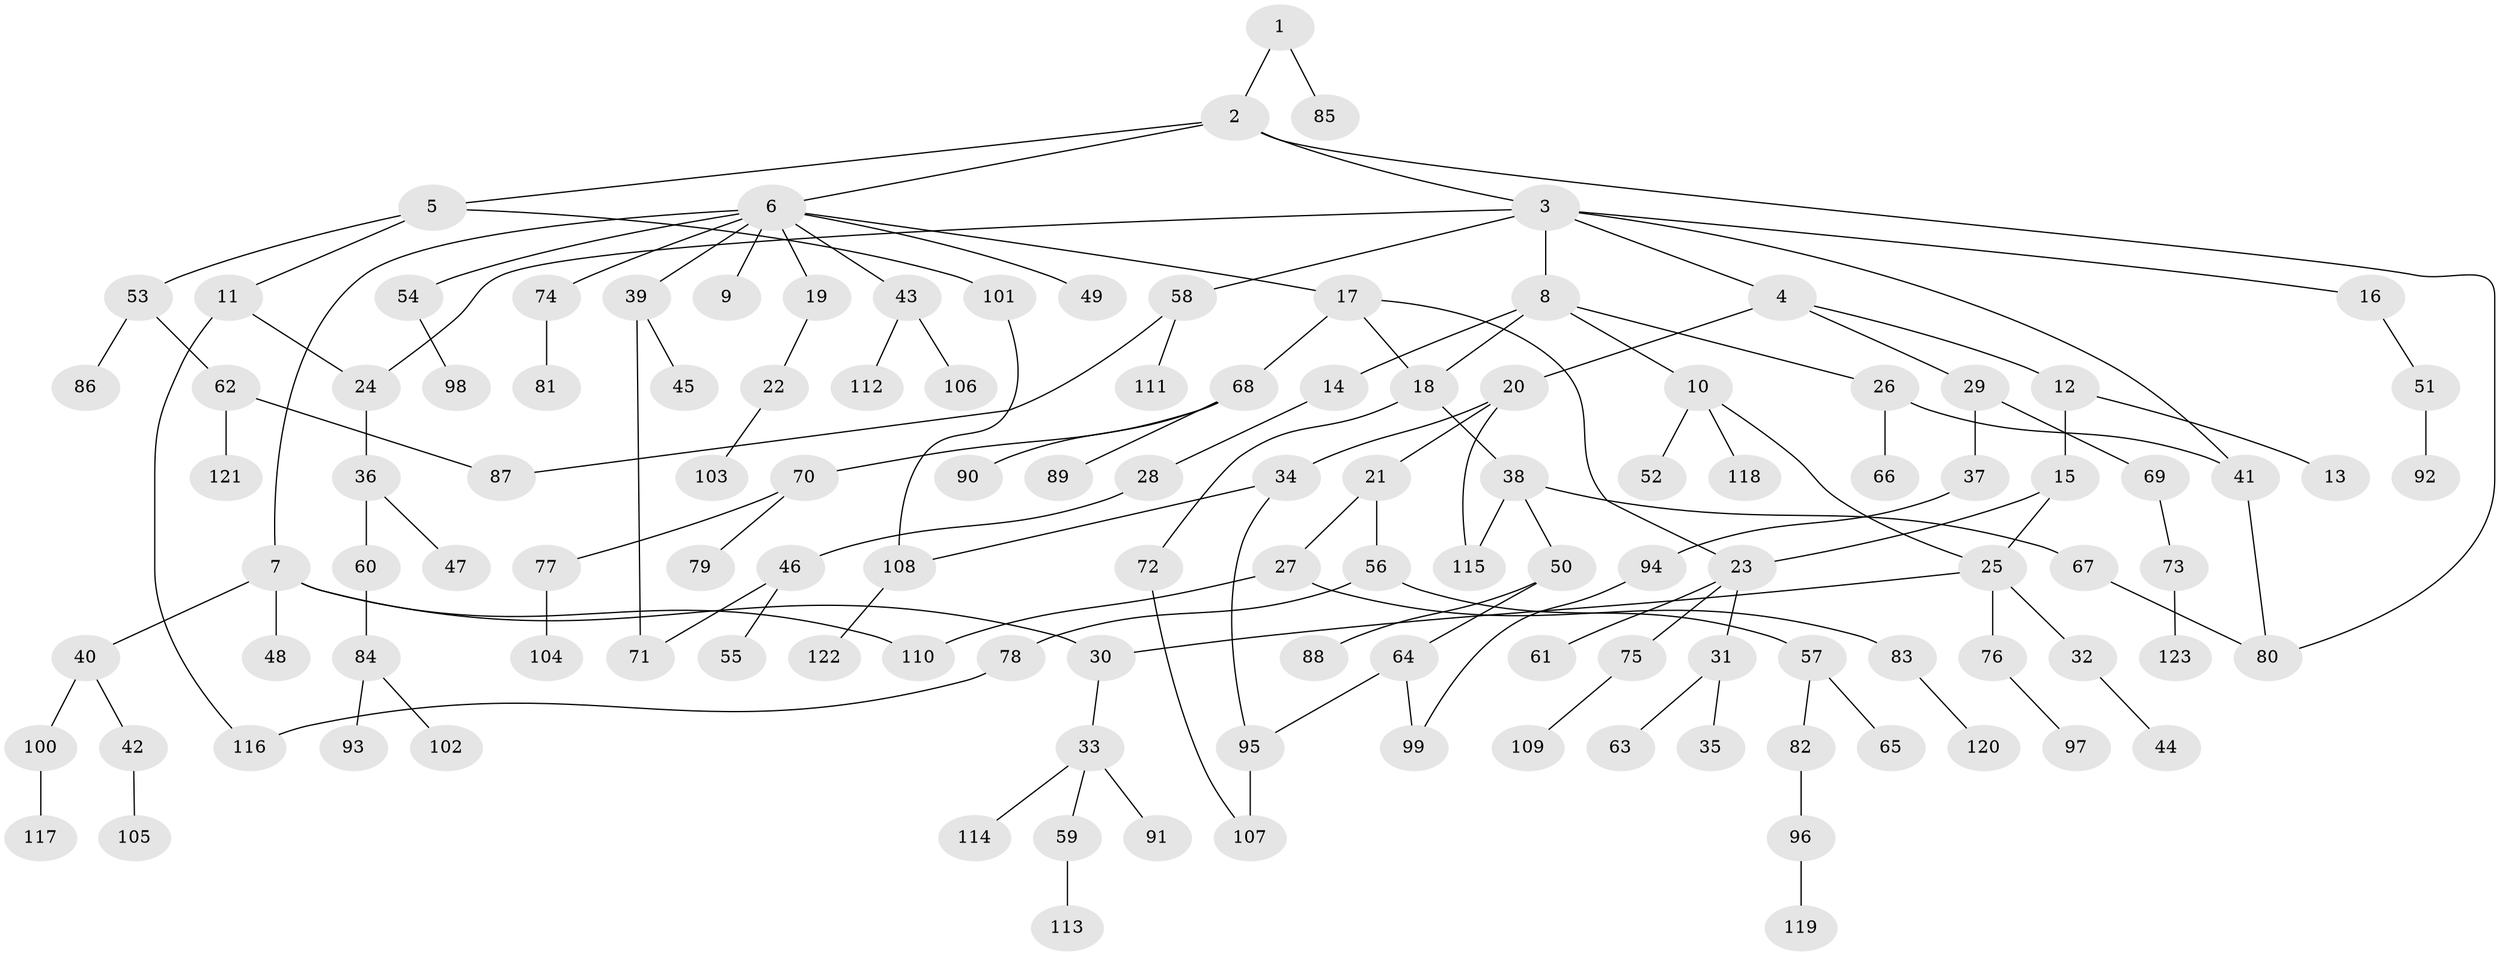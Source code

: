 // coarse degree distribution, {5: 0.06329113924050633, 7: 0.012658227848101266, 4: 0.06329113924050633, 10: 0.012658227848101266, 6: 0.05063291139240506, 1: 0.43037974683544306, 3: 0.1518987341772152, 2: 0.21518987341772153}
// Generated by graph-tools (version 1.1) at 2025/51/02/27/25 19:51:37]
// undirected, 123 vertices, 139 edges
graph export_dot {
graph [start="1"]
  node [color=gray90,style=filled];
  1;
  2;
  3;
  4;
  5;
  6;
  7;
  8;
  9;
  10;
  11;
  12;
  13;
  14;
  15;
  16;
  17;
  18;
  19;
  20;
  21;
  22;
  23;
  24;
  25;
  26;
  27;
  28;
  29;
  30;
  31;
  32;
  33;
  34;
  35;
  36;
  37;
  38;
  39;
  40;
  41;
  42;
  43;
  44;
  45;
  46;
  47;
  48;
  49;
  50;
  51;
  52;
  53;
  54;
  55;
  56;
  57;
  58;
  59;
  60;
  61;
  62;
  63;
  64;
  65;
  66;
  67;
  68;
  69;
  70;
  71;
  72;
  73;
  74;
  75;
  76;
  77;
  78;
  79;
  80;
  81;
  82;
  83;
  84;
  85;
  86;
  87;
  88;
  89;
  90;
  91;
  92;
  93;
  94;
  95;
  96;
  97;
  98;
  99;
  100;
  101;
  102;
  103;
  104;
  105;
  106;
  107;
  108;
  109;
  110;
  111;
  112;
  113;
  114;
  115;
  116;
  117;
  118;
  119;
  120;
  121;
  122;
  123;
  1 -- 2;
  1 -- 85;
  2 -- 3;
  2 -- 5;
  2 -- 6;
  2 -- 80;
  3 -- 4;
  3 -- 8;
  3 -- 16;
  3 -- 24;
  3 -- 58;
  3 -- 41;
  4 -- 12;
  4 -- 20;
  4 -- 29;
  5 -- 11;
  5 -- 53;
  5 -- 101;
  6 -- 7;
  6 -- 9;
  6 -- 17;
  6 -- 19;
  6 -- 39;
  6 -- 43;
  6 -- 49;
  6 -- 54;
  6 -- 74;
  7 -- 30;
  7 -- 40;
  7 -- 48;
  7 -- 110;
  8 -- 10;
  8 -- 14;
  8 -- 18;
  8 -- 26;
  10 -- 52;
  10 -- 118;
  10 -- 25;
  11 -- 116;
  11 -- 24;
  12 -- 13;
  12 -- 15;
  14 -- 28;
  15 -- 25;
  15 -- 23;
  16 -- 51;
  17 -- 23;
  17 -- 68;
  17 -- 18;
  18 -- 38;
  18 -- 72;
  19 -- 22;
  20 -- 21;
  20 -- 34;
  20 -- 115;
  21 -- 27;
  21 -- 56;
  22 -- 103;
  23 -- 31;
  23 -- 61;
  23 -- 75;
  24 -- 36;
  25 -- 32;
  25 -- 76;
  25 -- 30;
  26 -- 41;
  26 -- 66;
  27 -- 83;
  27 -- 110;
  28 -- 46;
  29 -- 37;
  29 -- 69;
  30 -- 33;
  31 -- 35;
  31 -- 63;
  32 -- 44;
  33 -- 59;
  33 -- 91;
  33 -- 114;
  34 -- 95;
  34 -- 108;
  36 -- 47;
  36 -- 60;
  37 -- 94;
  38 -- 50;
  38 -- 67;
  38 -- 115;
  39 -- 45;
  39 -- 71;
  40 -- 42;
  40 -- 100;
  41 -- 80;
  42 -- 105;
  43 -- 106;
  43 -- 112;
  46 -- 55;
  46 -- 71;
  50 -- 64;
  50 -- 88;
  51 -- 92;
  53 -- 62;
  53 -- 86;
  54 -- 98;
  56 -- 57;
  56 -- 78;
  57 -- 65;
  57 -- 82;
  58 -- 111;
  58 -- 87;
  59 -- 113;
  60 -- 84;
  62 -- 87;
  62 -- 121;
  64 -- 95;
  64 -- 99;
  67 -- 80;
  68 -- 70;
  68 -- 89;
  68 -- 90;
  69 -- 73;
  70 -- 77;
  70 -- 79;
  72 -- 107;
  73 -- 123;
  74 -- 81;
  75 -- 109;
  76 -- 97;
  77 -- 104;
  78 -- 116;
  82 -- 96;
  83 -- 120;
  84 -- 93;
  84 -- 102;
  94 -- 99;
  95 -- 107;
  96 -- 119;
  100 -- 117;
  101 -- 108;
  108 -- 122;
}
